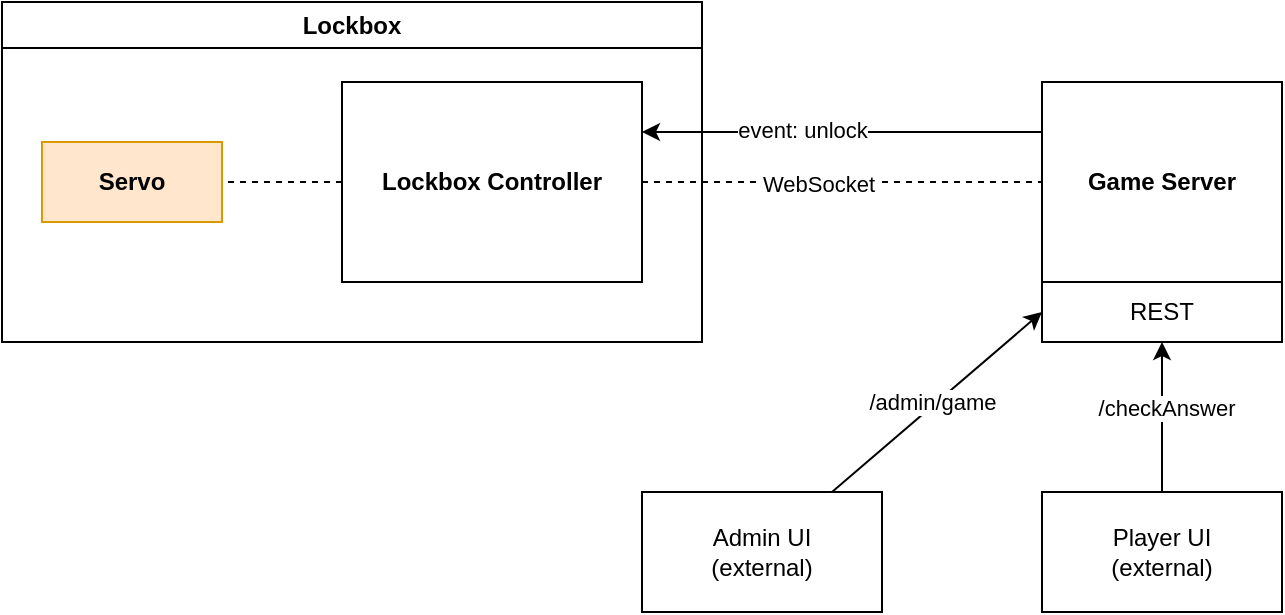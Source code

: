 <mxfile version="24.6.1" type="device">
  <diagram name="Seite-1" id="bLvQx4DyiYYW5MJkxg7c">
    <mxGraphModel dx="1288" dy="756" grid="1" gridSize="10" guides="1" tooltips="1" connect="1" arrows="1" fold="1" page="1" pageScale="1" pageWidth="827" pageHeight="1169" math="0" shadow="0">
      <root>
        <mxCell id="0" />
        <mxCell id="1" parent="0" />
        <mxCell id="5KS3qELCfCzLmrex8B7O-2" value="Lockbox" style="swimlane;whiteSpace=wrap;html=1;" vertex="1" parent="1">
          <mxGeometry x="70" y="310" width="350" height="170" as="geometry" />
        </mxCell>
        <mxCell id="5KS3qELCfCzLmrex8B7O-6" style="edgeStyle=orthogonalEdgeStyle;rounded=0;orthogonalLoop=1;jettySize=auto;html=1;exitX=0;exitY=0.5;exitDx=0;exitDy=0;entryX=1;entryY=0.5;entryDx=0;entryDy=0;endArrow=none;endFill=0;dashed=1;" edge="1" parent="5KS3qELCfCzLmrex8B7O-2" source="5KS3qELCfCzLmrex8B7O-3" target="5KS3qELCfCzLmrex8B7O-1">
          <mxGeometry relative="1" as="geometry" />
        </mxCell>
        <mxCell id="5KS3qELCfCzLmrex8B7O-3" value="Lockbox Controller" style="rounded=0;whiteSpace=wrap;html=1;fontStyle=1" vertex="1" parent="5KS3qELCfCzLmrex8B7O-2">
          <mxGeometry x="170" y="40" width="150" height="100" as="geometry" />
        </mxCell>
        <mxCell id="5KS3qELCfCzLmrex8B7O-1" value="Servo" style="rounded=0;whiteSpace=wrap;html=1;fillColor=#ffe6cc;strokeColor=#d79b00;fontStyle=1" vertex="1" parent="5KS3qELCfCzLmrex8B7O-2">
          <mxGeometry x="20" y="70" width="90" height="40" as="geometry" />
        </mxCell>
        <mxCell id="5KS3qELCfCzLmrex8B7O-16" style="edgeStyle=orthogonalEdgeStyle;rounded=0;orthogonalLoop=1;jettySize=auto;html=1;exitX=0;exitY=0.25;exitDx=0;exitDy=0;entryX=1;entryY=0.25;entryDx=0;entryDy=0;" edge="1" parent="1" source="5KS3qELCfCzLmrex8B7O-7" target="5KS3qELCfCzLmrex8B7O-3">
          <mxGeometry relative="1" as="geometry" />
        </mxCell>
        <mxCell id="5KS3qELCfCzLmrex8B7O-17" value="event: unlock" style="edgeLabel;html=1;align=center;verticalAlign=middle;resizable=0;points=[];" vertex="1" connectable="0" parent="5KS3qELCfCzLmrex8B7O-16">
          <mxGeometry x="0.203" y="-1" relative="1" as="geometry">
            <mxPoint as="offset" />
          </mxGeometry>
        </mxCell>
        <mxCell id="5KS3qELCfCzLmrex8B7O-7" value="Game Server" style="rounded=0;whiteSpace=wrap;html=1;fontStyle=1" vertex="1" parent="1">
          <mxGeometry x="590" y="350" width="120" height="100" as="geometry" />
        </mxCell>
        <mxCell id="5KS3qELCfCzLmrex8B7O-10" style="edgeStyle=orthogonalEdgeStyle;rounded=0;orthogonalLoop=1;jettySize=auto;html=1;exitX=1;exitY=0.5;exitDx=0;exitDy=0;entryX=0;entryY=0.5;entryDx=0;entryDy=0;endArrow=none;endFill=0;dashed=1;" edge="1" parent="1" source="5KS3qELCfCzLmrex8B7O-3" target="5KS3qELCfCzLmrex8B7O-7">
          <mxGeometry relative="1" as="geometry" />
        </mxCell>
        <mxCell id="5KS3qELCfCzLmrex8B7O-18" value="WebSocket" style="edgeLabel;html=1;align=center;verticalAlign=middle;resizable=0;points=[];" vertex="1" connectable="0" parent="5KS3qELCfCzLmrex8B7O-10">
          <mxGeometry x="-0.119" y="-1" relative="1" as="geometry">
            <mxPoint as="offset" />
          </mxGeometry>
        </mxCell>
        <mxCell id="5KS3qELCfCzLmrex8B7O-19" value="REST" style="rounded=0;whiteSpace=wrap;html=1;" vertex="1" parent="1">
          <mxGeometry x="590" y="450" width="120" height="30" as="geometry" />
        </mxCell>
        <mxCell id="5KS3qELCfCzLmrex8B7O-23" style="rounded=0;orthogonalLoop=1;jettySize=auto;html=1;entryX=0;entryY=0.5;entryDx=0;entryDy=0;" edge="1" parent="1" source="5KS3qELCfCzLmrex8B7O-20" target="5KS3qELCfCzLmrex8B7O-19">
          <mxGeometry relative="1" as="geometry" />
        </mxCell>
        <mxCell id="5KS3qELCfCzLmrex8B7O-25" value="/admin/game" style="edgeLabel;html=1;align=center;verticalAlign=middle;resizable=0;points=[];" vertex="1" connectable="0" parent="5KS3qELCfCzLmrex8B7O-23">
          <mxGeometry x="-0.025" y="2" relative="1" as="geometry">
            <mxPoint as="offset" />
          </mxGeometry>
        </mxCell>
        <mxCell id="5KS3qELCfCzLmrex8B7O-20" value="Admin UI&lt;div&gt;(external)&lt;/div&gt;" style="rounded=0;whiteSpace=wrap;html=1;" vertex="1" parent="1">
          <mxGeometry x="390" y="555" width="120" height="60" as="geometry" />
        </mxCell>
        <mxCell id="5KS3qELCfCzLmrex8B7O-22" style="edgeStyle=orthogonalEdgeStyle;rounded=0;orthogonalLoop=1;jettySize=auto;html=1;entryX=0.5;entryY=1;entryDx=0;entryDy=0;" edge="1" parent="1" source="5KS3qELCfCzLmrex8B7O-21" target="5KS3qELCfCzLmrex8B7O-19">
          <mxGeometry relative="1" as="geometry" />
        </mxCell>
        <mxCell id="5KS3qELCfCzLmrex8B7O-24" value="/checkAnswer" style="edgeLabel;html=1;align=center;verticalAlign=middle;resizable=0;points=[];" vertex="1" connectable="0" parent="5KS3qELCfCzLmrex8B7O-22">
          <mxGeometry x="0.121" y="-2" relative="1" as="geometry">
            <mxPoint as="offset" />
          </mxGeometry>
        </mxCell>
        <mxCell id="5KS3qELCfCzLmrex8B7O-21" value="Player UI&lt;div&gt;(external)&lt;/div&gt;" style="rounded=0;whiteSpace=wrap;html=1;" vertex="1" parent="1">
          <mxGeometry x="590" y="555" width="120" height="60" as="geometry" />
        </mxCell>
      </root>
    </mxGraphModel>
  </diagram>
</mxfile>
